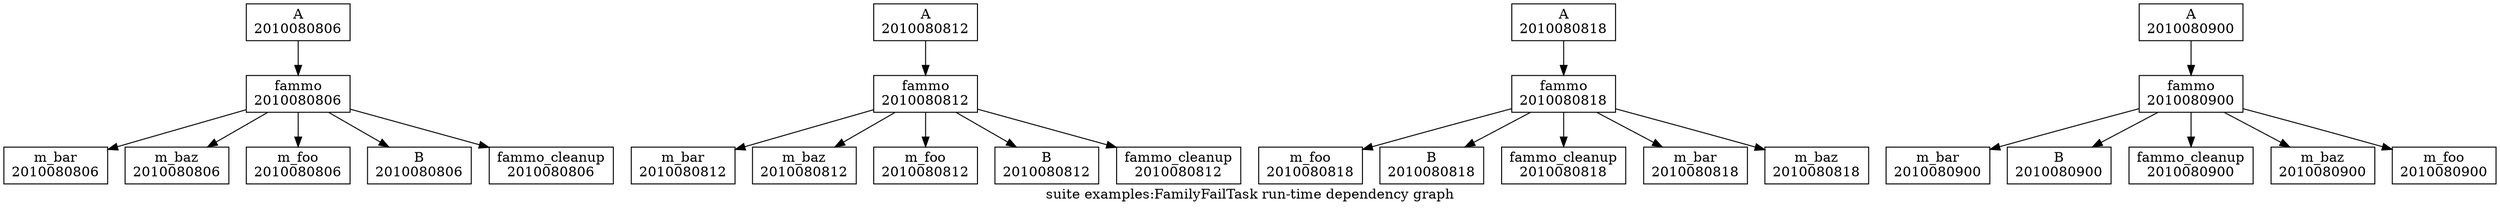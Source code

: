 strict digraph {
	graph [label="suite examples:FamilyFailTask run-time dependency graph"];
	node [color=black,
		label="\N",
		shape=box,
		style=unfilled
	];
	edge [color=black];
	"A%2010080806"	 [URL="A%2010080806",
		label="A\n2010080806"];
	"fammo%2010080806"	 [URL="fammo%2010080806",
		label="fammo\n2010080806"];
	"A%2010080806" -> "fammo%2010080806";
	"m_bar%2010080806"	 [URL="m_bar%2010080806",
		label="m_bar\n2010080806"];
	"fammo%2010080806" -> "m_bar%2010080806";
	"m_baz%2010080806"	 [URL="m_baz%2010080806",
		label="m_baz\n2010080806"];
	"fammo%2010080806" -> "m_baz%2010080806";
	"m_foo%2010080806"	 [URL="m_foo%2010080806",
		label="m_foo\n2010080806"];
	"fammo%2010080806" -> "m_foo%2010080806";
	"B%2010080806"	 [URL="B%2010080806",
		label="B\n2010080806"];
	"fammo%2010080806" -> "B%2010080806";
	"fammo_cleanup%2010080806"	 [URL="fammo_cleanup%2010080806",
		label="fammo_cleanup\n2010080806"];
	"fammo%2010080806" -> "fammo_cleanup%2010080806";
	"A%2010080812"	 [URL="A%2010080812",
		label="A\n2010080812"];
	"fammo%2010080812"	 [URL="fammo%2010080812",
		label="fammo\n2010080812"];
	"A%2010080812" -> "fammo%2010080812";
	"m_bar%2010080812"	 [URL="m_bar%2010080812",
		label="m_bar\n2010080812"];
	"fammo%2010080812" -> "m_bar%2010080812";
	"m_baz%2010080812"	 [URL="m_baz%2010080812",
		label="m_baz\n2010080812"];
	"fammo%2010080812" -> "m_baz%2010080812";
	"m_foo%2010080812"	 [URL="m_foo%2010080812",
		label="m_foo\n2010080812"];
	"fammo%2010080812" -> "m_foo%2010080812";
	"B%2010080812"	 [URL="B%2010080812",
		label="B\n2010080812"];
	"fammo%2010080812" -> "B%2010080812";
	"fammo_cleanup%2010080812"	 [URL="fammo_cleanup%2010080812",
		label="fammo_cleanup\n2010080812"];
	"fammo%2010080812" -> "fammo_cleanup%2010080812";
	"A%2010080818"	 [URL="A%2010080818",
		label="A\n2010080818"];
	"fammo%2010080818"	 [URL="fammo%2010080818",
		label="fammo\n2010080818"];
	"A%2010080818" -> "fammo%2010080818";
	"m_foo%2010080818"	 [URL="m_foo%2010080818",
		label="m_foo\n2010080818"];
	"fammo%2010080818" -> "m_foo%2010080818";
	"B%2010080818"	 [URL="B%2010080818",
		label="B\n2010080818"];
	"fammo%2010080818" -> "B%2010080818";
	"fammo_cleanup%2010080818"	 [URL="fammo_cleanup%2010080818",
		label="fammo_cleanup\n2010080818"];
	"fammo%2010080818" -> "fammo_cleanup%2010080818";
	"m_bar%2010080818"	 [URL="m_bar%2010080818",
		label="m_bar\n2010080818"];
	"fammo%2010080818" -> "m_bar%2010080818";
	"m_baz%2010080818"	 [URL="m_baz%2010080818",
		label="m_baz\n2010080818"];
	"fammo%2010080818" -> "m_baz%2010080818";
	"A%2010080900"	 [URL="A%2010080900",
		label="A\n2010080900"];
	"fammo%2010080900"	 [URL="fammo%2010080900",
		label="fammo\n2010080900"];
	"A%2010080900" -> "fammo%2010080900";
	"m_bar%2010080900"	 [URL="m_bar%2010080900",
		label="m_bar\n2010080900"];
	"fammo%2010080900" -> "m_bar%2010080900";
	"B%2010080900"	 [URL="B%2010080900",
		label="B\n2010080900"];
	"fammo%2010080900" -> "B%2010080900";
	"fammo_cleanup%2010080900"	 [URL="fammo_cleanup%2010080900",
		label="fammo_cleanup\n2010080900"];
	"fammo%2010080900" -> "fammo_cleanup%2010080900";
	"m_baz%2010080900"	 [URL="m_baz%2010080900",
		label="m_baz\n2010080900"];
	"fammo%2010080900" -> "m_baz%2010080900";
	"m_foo%2010080900"	 [URL="m_foo%2010080900",
		label="m_foo\n2010080900"];
	"fammo%2010080900" -> "m_foo%2010080900";
}
